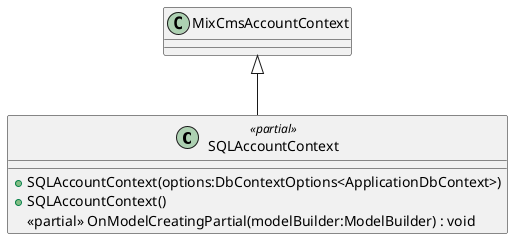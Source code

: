 @startuml
class SQLAccountContext <<partial>> {
    + SQLAccountContext(options:DbContextOptions<ApplicationDbContext>)
    + SQLAccountContext()
    <<partial>> OnModelCreatingPartial(modelBuilder:ModelBuilder) : void
}
MixCmsAccountContext <|-- SQLAccountContext
@enduml
